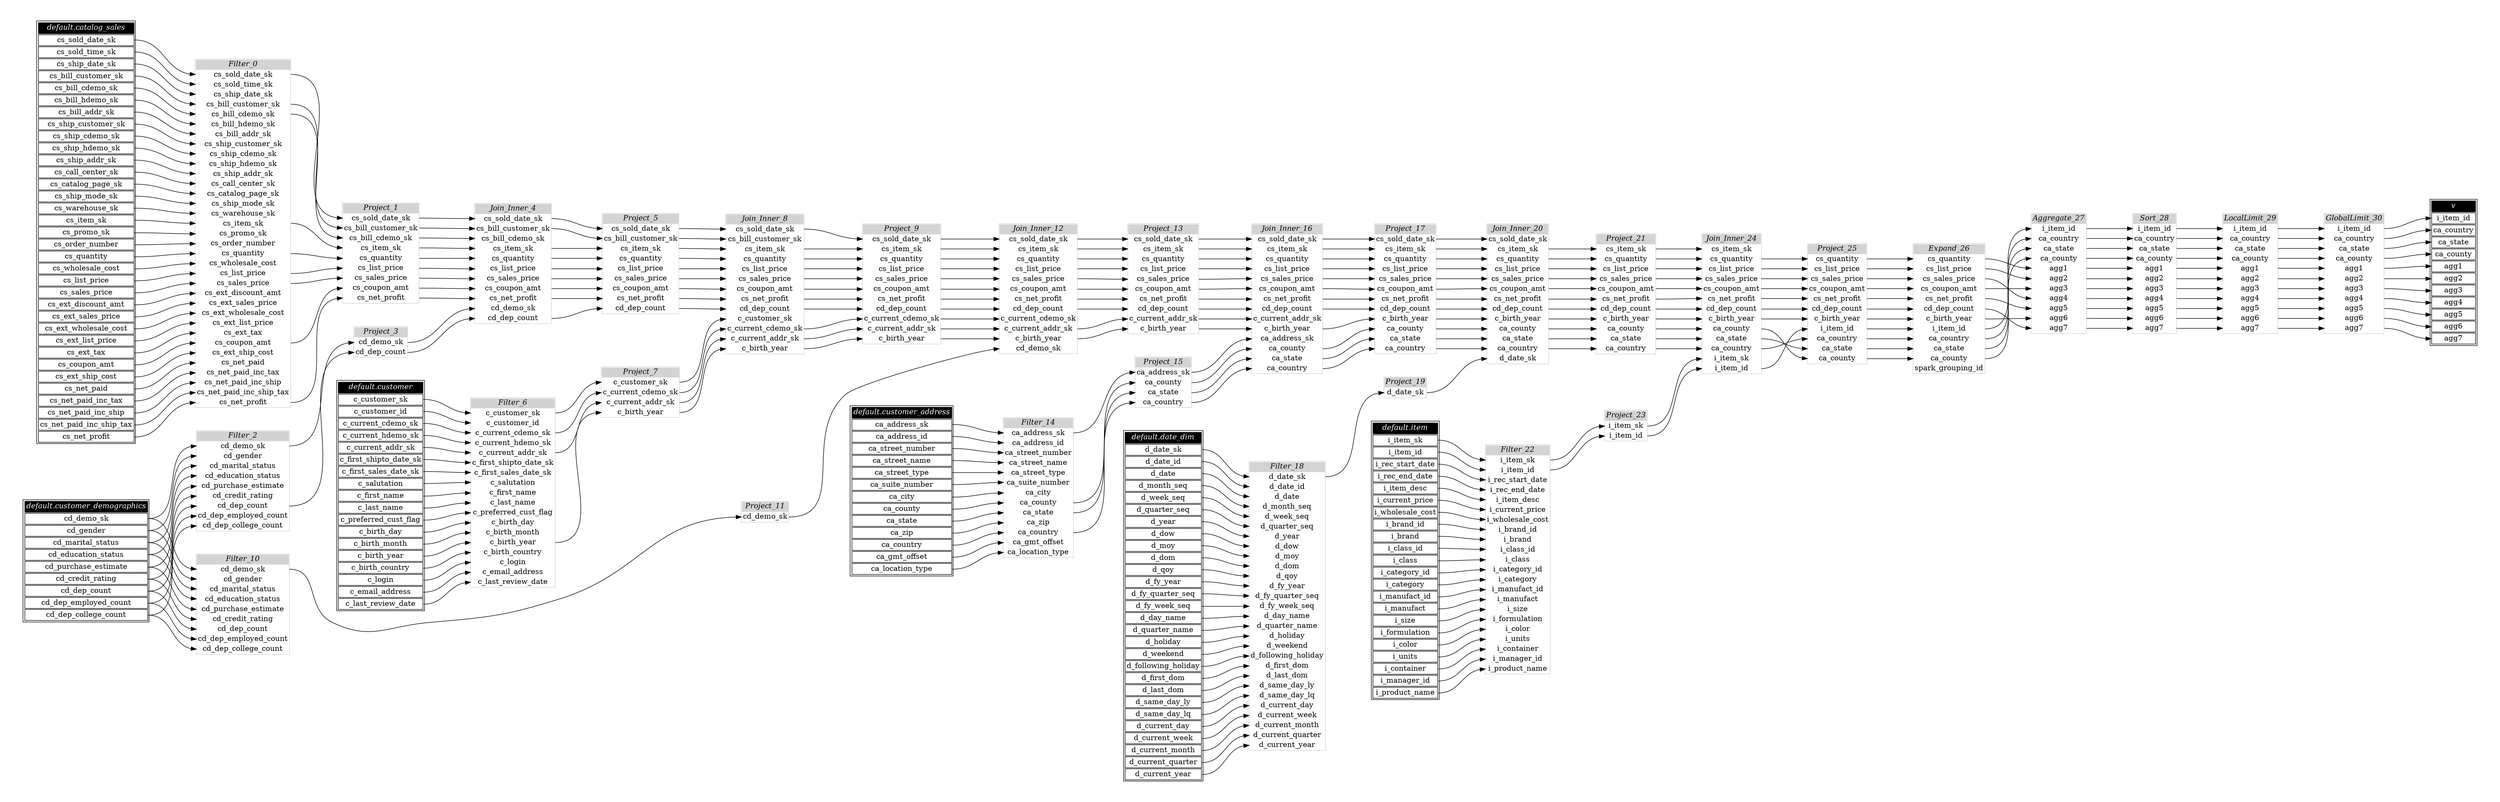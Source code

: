 // Automatically generated by TPCDSFlowTestSuite


digraph {
  graph [pad="0.5" nodesep="0.5" ranksep="1" fontname="Helvetica" rankdir=LR];
  node [shape=plaintext]

  
"Aggregate_27" [label=<
<table color="lightgray" border="1" cellborder="0" cellspacing="0">
  <tr><td bgcolor="lightgray" port="nodeName"><i>Aggregate_27</i></td></tr>
  <tr><td port="0">i_item_id</td></tr>
<tr><td port="1">ca_country</td></tr>
<tr><td port="2">ca_state</td></tr>
<tr><td port="3">ca_county</td></tr>
<tr><td port="4">agg1</td></tr>
<tr><td port="5">agg2</td></tr>
<tr><td port="6">agg3</td></tr>
<tr><td port="7">agg4</td></tr>
<tr><td port="8">agg5</td></tr>
<tr><td port="9">agg6</td></tr>
<tr><td port="10">agg7</td></tr>
</table>>];
     

"Expand_26" [label=<
<table color="lightgray" border="1" cellborder="0" cellspacing="0">
  <tr><td bgcolor="lightgray" port="nodeName"><i>Expand_26</i></td></tr>
  <tr><td port="0">cs_quantity</td></tr>
<tr><td port="1">cs_list_price</td></tr>
<tr><td port="2">cs_sales_price</td></tr>
<tr><td port="3">cs_coupon_amt</td></tr>
<tr><td port="4">cs_net_profit</td></tr>
<tr><td port="5">cd_dep_count</td></tr>
<tr><td port="6">c_birth_year</td></tr>
<tr><td port="7">i_item_id</td></tr>
<tr><td port="8">ca_country</td></tr>
<tr><td port="9">ca_state</td></tr>
<tr><td port="10">ca_county</td></tr>
<tr><td port="11">spark_grouping_id</td></tr>
</table>>];
     

"Filter_0" [label=<
<table color="lightgray" border="1" cellborder="0" cellspacing="0">
  <tr><td bgcolor="lightgray" port="nodeName"><i>Filter_0</i></td></tr>
  <tr><td port="0">cs_sold_date_sk</td></tr>
<tr><td port="1">cs_sold_time_sk</td></tr>
<tr><td port="2">cs_ship_date_sk</td></tr>
<tr><td port="3">cs_bill_customer_sk</td></tr>
<tr><td port="4">cs_bill_cdemo_sk</td></tr>
<tr><td port="5">cs_bill_hdemo_sk</td></tr>
<tr><td port="6">cs_bill_addr_sk</td></tr>
<tr><td port="7">cs_ship_customer_sk</td></tr>
<tr><td port="8">cs_ship_cdemo_sk</td></tr>
<tr><td port="9">cs_ship_hdemo_sk</td></tr>
<tr><td port="10">cs_ship_addr_sk</td></tr>
<tr><td port="11">cs_call_center_sk</td></tr>
<tr><td port="12">cs_catalog_page_sk</td></tr>
<tr><td port="13">cs_ship_mode_sk</td></tr>
<tr><td port="14">cs_warehouse_sk</td></tr>
<tr><td port="15">cs_item_sk</td></tr>
<tr><td port="16">cs_promo_sk</td></tr>
<tr><td port="17">cs_order_number</td></tr>
<tr><td port="18">cs_quantity</td></tr>
<tr><td port="19">cs_wholesale_cost</td></tr>
<tr><td port="20">cs_list_price</td></tr>
<tr><td port="21">cs_sales_price</td></tr>
<tr><td port="22">cs_ext_discount_amt</td></tr>
<tr><td port="23">cs_ext_sales_price</td></tr>
<tr><td port="24">cs_ext_wholesale_cost</td></tr>
<tr><td port="25">cs_ext_list_price</td></tr>
<tr><td port="26">cs_ext_tax</td></tr>
<tr><td port="27">cs_coupon_amt</td></tr>
<tr><td port="28">cs_ext_ship_cost</td></tr>
<tr><td port="29">cs_net_paid</td></tr>
<tr><td port="30">cs_net_paid_inc_tax</td></tr>
<tr><td port="31">cs_net_paid_inc_ship</td></tr>
<tr><td port="32">cs_net_paid_inc_ship_tax</td></tr>
<tr><td port="33">cs_net_profit</td></tr>
</table>>];
     

"Filter_10" [label=<
<table color="lightgray" border="1" cellborder="0" cellspacing="0">
  <tr><td bgcolor="lightgray" port="nodeName"><i>Filter_10</i></td></tr>
  <tr><td port="0">cd_demo_sk</td></tr>
<tr><td port="1">cd_gender</td></tr>
<tr><td port="2">cd_marital_status</td></tr>
<tr><td port="3">cd_education_status</td></tr>
<tr><td port="4">cd_purchase_estimate</td></tr>
<tr><td port="5">cd_credit_rating</td></tr>
<tr><td port="6">cd_dep_count</td></tr>
<tr><td port="7">cd_dep_employed_count</td></tr>
<tr><td port="8">cd_dep_college_count</td></tr>
</table>>];
     

"Filter_14" [label=<
<table color="lightgray" border="1" cellborder="0" cellspacing="0">
  <tr><td bgcolor="lightgray" port="nodeName"><i>Filter_14</i></td></tr>
  <tr><td port="0">ca_address_sk</td></tr>
<tr><td port="1">ca_address_id</td></tr>
<tr><td port="2">ca_street_number</td></tr>
<tr><td port="3">ca_street_name</td></tr>
<tr><td port="4">ca_street_type</td></tr>
<tr><td port="5">ca_suite_number</td></tr>
<tr><td port="6">ca_city</td></tr>
<tr><td port="7">ca_county</td></tr>
<tr><td port="8">ca_state</td></tr>
<tr><td port="9">ca_zip</td></tr>
<tr><td port="10">ca_country</td></tr>
<tr><td port="11">ca_gmt_offset</td></tr>
<tr><td port="12">ca_location_type</td></tr>
</table>>];
     

"Filter_18" [label=<
<table color="lightgray" border="1" cellborder="0" cellspacing="0">
  <tr><td bgcolor="lightgray" port="nodeName"><i>Filter_18</i></td></tr>
  <tr><td port="0">d_date_sk</td></tr>
<tr><td port="1">d_date_id</td></tr>
<tr><td port="2">d_date</td></tr>
<tr><td port="3">d_month_seq</td></tr>
<tr><td port="4">d_week_seq</td></tr>
<tr><td port="5">d_quarter_seq</td></tr>
<tr><td port="6">d_year</td></tr>
<tr><td port="7">d_dow</td></tr>
<tr><td port="8">d_moy</td></tr>
<tr><td port="9">d_dom</td></tr>
<tr><td port="10">d_qoy</td></tr>
<tr><td port="11">d_fy_year</td></tr>
<tr><td port="12">d_fy_quarter_seq</td></tr>
<tr><td port="13">d_fy_week_seq</td></tr>
<tr><td port="14">d_day_name</td></tr>
<tr><td port="15">d_quarter_name</td></tr>
<tr><td port="16">d_holiday</td></tr>
<tr><td port="17">d_weekend</td></tr>
<tr><td port="18">d_following_holiday</td></tr>
<tr><td port="19">d_first_dom</td></tr>
<tr><td port="20">d_last_dom</td></tr>
<tr><td port="21">d_same_day_ly</td></tr>
<tr><td port="22">d_same_day_lq</td></tr>
<tr><td port="23">d_current_day</td></tr>
<tr><td port="24">d_current_week</td></tr>
<tr><td port="25">d_current_month</td></tr>
<tr><td port="26">d_current_quarter</td></tr>
<tr><td port="27">d_current_year</td></tr>
</table>>];
     

"Filter_2" [label=<
<table color="lightgray" border="1" cellborder="0" cellspacing="0">
  <tr><td bgcolor="lightgray" port="nodeName"><i>Filter_2</i></td></tr>
  <tr><td port="0">cd_demo_sk</td></tr>
<tr><td port="1">cd_gender</td></tr>
<tr><td port="2">cd_marital_status</td></tr>
<tr><td port="3">cd_education_status</td></tr>
<tr><td port="4">cd_purchase_estimate</td></tr>
<tr><td port="5">cd_credit_rating</td></tr>
<tr><td port="6">cd_dep_count</td></tr>
<tr><td port="7">cd_dep_employed_count</td></tr>
<tr><td port="8">cd_dep_college_count</td></tr>
</table>>];
     

"Filter_22" [label=<
<table color="lightgray" border="1" cellborder="0" cellspacing="0">
  <tr><td bgcolor="lightgray" port="nodeName"><i>Filter_22</i></td></tr>
  <tr><td port="0">i_item_sk</td></tr>
<tr><td port="1">i_item_id</td></tr>
<tr><td port="2">i_rec_start_date</td></tr>
<tr><td port="3">i_rec_end_date</td></tr>
<tr><td port="4">i_item_desc</td></tr>
<tr><td port="5">i_current_price</td></tr>
<tr><td port="6">i_wholesale_cost</td></tr>
<tr><td port="7">i_brand_id</td></tr>
<tr><td port="8">i_brand</td></tr>
<tr><td port="9">i_class_id</td></tr>
<tr><td port="10">i_class</td></tr>
<tr><td port="11">i_category_id</td></tr>
<tr><td port="12">i_category</td></tr>
<tr><td port="13">i_manufact_id</td></tr>
<tr><td port="14">i_manufact</td></tr>
<tr><td port="15">i_size</td></tr>
<tr><td port="16">i_formulation</td></tr>
<tr><td port="17">i_color</td></tr>
<tr><td port="18">i_units</td></tr>
<tr><td port="19">i_container</td></tr>
<tr><td port="20">i_manager_id</td></tr>
<tr><td port="21">i_product_name</td></tr>
</table>>];
     

"Filter_6" [label=<
<table color="lightgray" border="1" cellborder="0" cellspacing="0">
  <tr><td bgcolor="lightgray" port="nodeName"><i>Filter_6</i></td></tr>
  <tr><td port="0">c_customer_sk</td></tr>
<tr><td port="1">c_customer_id</td></tr>
<tr><td port="2">c_current_cdemo_sk</td></tr>
<tr><td port="3">c_current_hdemo_sk</td></tr>
<tr><td port="4">c_current_addr_sk</td></tr>
<tr><td port="5">c_first_shipto_date_sk</td></tr>
<tr><td port="6">c_first_sales_date_sk</td></tr>
<tr><td port="7">c_salutation</td></tr>
<tr><td port="8">c_first_name</td></tr>
<tr><td port="9">c_last_name</td></tr>
<tr><td port="10">c_preferred_cust_flag</td></tr>
<tr><td port="11">c_birth_day</td></tr>
<tr><td port="12">c_birth_month</td></tr>
<tr><td port="13">c_birth_year</td></tr>
<tr><td port="14">c_birth_country</td></tr>
<tr><td port="15">c_login</td></tr>
<tr><td port="16">c_email_address</td></tr>
<tr><td port="17">c_last_review_date</td></tr>
</table>>];
     

"GlobalLimit_30" [label=<
<table color="lightgray" border="1" cellborder="0" cellspacing="0">
  <tr><td bgcolor="lightgray" port="nodeName"><i>GlobalLimit_30</i></td></tr>
  <tr><td port="0">i_item_id</td></tr>
<tr><td port="1">ca_country</td></tr>
<tr><td port="2">ca_state</td></tr>
<tr><td port="3">ca_county</td></tr>
<tr><td port="4">agg1</td></tr>
<tr><td port="5">agg2</td></tr>
<tr><td port="6">agg3</td></tr>
<tr><td port="7">agg4</td></tr>
<tr><td port="8">agg5</td></tr>
<tr><td port="9">agg6</td></tr>
<tr><td port="10">agg7</td></tr>
</table>>];
     

"Join_Inner_12" [label=<
<table color="lightgray" border="1" cellborder="0" cellspacing="0">
  <tr><td bgcolor="lightgray" port="nodeName"><i>Join_Inner_12</i></td></tr>
  <tr><td port="0">cs_sold_date_sk</td></tr>
<tr><td port="1">cs_item_sk</td></tr>
<tr><td port="2">cs_quantity</td></tr>
<tr><td port="3">cs_list_price</td></tr>
<tr><td port="4">cs_sales_price</td></tr>
<tr><td port="5">cs_coupon_amt</td></tr>
<tr><td port="6">cs_net_profit</td></tr>
<tr><td port="7">cd_dep_count</td></tr>
<tr><td port="8">c_current_cdemo_sk</td></tr>
<tr><td port="9">c_current_addr_sk</td></tr>
<tr><td port="10">c_birth_year</td></tr>
<tr><td port="11">cd_demo_sk</td></tr>
</table>>];
     

"Join_Inner_16" [label=<
<table color="lightgray" border="1" cellborder="0" cellspacing="0">
  <tr><td bgcolor="lightgray" port="nodeName"><i>Join_Inner_16</i></td></tr>
  <tr><td port="0">cs_sold_date_sk</td></tr>
<tr><td port="1">cs_item_sk</td></tr>
<tr><td port="2">cs_quantity</td></tr>
<tr><td port="3">cs_list_price</td></tr>
<tr><td port="4">cs_sales_price</td></tr>
<tr><td port="5">cs_coupon_amt</td></tr>
<tr><td port="6">cs_net_profit</td></tr>
<tr><td port="7">cd_dep_count</td></tr>
<tr><td port="8">c_current_addr_sk</td></tr>
<tr><td port="9">c_birth_year</td></tr>
<tr><td port="10">ca_address_sk</td></tr>
<tr><td port="11">ca_county</td></tr>
<tr><td port="12">ca_state</td></tr>
<tr><td port="13">ca_country</td></tr>
</table>>];
     

"Join_Inner_20" [label=<
<table color="lightgray" border="1" cellborder="0" cellspacing="0">
  <tr><td bgcolor="lightgray" port="nodeName"><i>Join_Inner_20</i></td></tr>
  <tr><td port="0">cs_sold_date_sk</td></tr>
<tr><td port="1">cs_item_sk</td></tr>
<tr><td port="2">cs_quantity</td></tr>
<tr><td port="3">cs_list_price</td></tr>
<tr><td port="4">cs_sales_price</td></tr>
<tr><td port="5">cs_coupon_amt</td></tr>
<tr><td port="6">cs_net_profit</td></tr>
<tr><td port="7">cd_dep_count</td></tr>
<tr><td port="8">c_birth_year</td></tr>
<tr><td port="9">ca_county</td></tr>
<tr><td port="10">ca_state</td></tr>
<tr><td port="11">ca_country</td></tr>
<tr><td port="12">d_date_sk</td></tr>
</table>>];
     

"Join_Inner_24" [label=<
<table color="lightgray" border="1" cellborder="0" cellspacing="0">
  <tr><td bgcolor="lightgray" port="nodeName"><i>Join_Inner_24</i></td></tr>
  <tr><td port="0">cs_item_sk</td></tr>
<tr><td port="1">cs_quantity</td></tr>
<tr><td port="2">cs_list_price</td></tr>
<tr><td port="3">cs_sales_price</td></tr>
<tr><td port="4">cs_coupon_amt</td></tr>
<tr><td port="5">cs_net_profit</td></tr>
<tr><td port="6">cd_dep_count</td></tr>
<tr><td port="7">c_birth_year</td></tr>
<tr><td port="8">ca_county</td></tr>
<tr><td port="9">ca_state</td></tr>
<tr><td port="10">ca_country</td></tr>
<tr><td port="11">i_item_sk</td></tr>
<tr><td port="12">i_item_id</td></tr>
</table>>];
     

"Join_Inner_4" [label=<
<table color="lightgray" border="1" cellborder="0" cellspacing="0">
  <tr><td bgcolor="lightgray" port="nodeName"><i>Join_Inner_4</i></td></tr>
  <tr><td port="0">cs_sold_date_sk</td></tr>
<tr><td port="1">cs_bill_customer_sk</td></tr>
<tr><td port="2">cs_bill_cdemo_sk</td></tr>
<tr><td port="3">cs_item_sk</td></tr>
<tr><td port="4">cs_quantity</td></tr>
<tr><td port="5">cs_list_price</td></tr>
<tr><td port="6">cs_sales_price</td></tr>
<tr><td port="7">cs_coupon_amt</td></tr>
<tr><td port="8">cs_net_profit</td></tr>
<tr><td port="9">cd_demo_sk</td></tr>
<tr><td port="10">cd_dep_count</td></tr>
</table>>];
     

"Join_Inner_8" [label=<
<table color="lightgray" border="1" cellborder="0" cellspacing="0">
  <tr><td bgcolor="lightgray" port="nodeName"><i>Join_Inner_8</i></td></tr>
  <tr><td port="0">cs_sold_date_sk</td></tr>
<tr><td port="1">cs_bill_customer_sk</td></tr>
<tr><td port="2">cs_item_sk</td></tr>
<tr><td port="3">cs_quantity</td></tr>
<tr><td port="4">cs_list_price</td></tr>
<tr><td port="5">cs_sales_price</td></tr>
<tr><td port="6">cs_coupon_amt</td></tr>
<tr><td port="7">cs_net_profit</td></tr>
<tr><td port="8">cd_dep_count</td></tr>
<tr><td port="9">c_customer_sk</td></tr>
<tr><td port="10">c_current_cdemo_sk</td></tr>
<tr><td port="11">c_current_addr_sk</td></tr>
<tr><td port="12">c_birth_year</td></tr>
</table>>];
     

"LocalLimit_29" [label=<
<table color="lightgray" border="1" cellborder="0" cellspacing="0">
  <tr><td bgcolor="lightgray" port="nodeName"><i>LocalLimit_29</i></td></tr>
  <tr><td port="0">i_item_id</td></tr>
<tr><td port="1">ca_country</td></tr>
<tr><td port="2">ca_state</td></tr>
<tr><td port="3">ca_county</td></tr>
<tr><td port="4">agg1</td></tr>
<tr><td port="5">agg2</td></tr>
<tr><td port="6">agg3</td></tr>
<tr><td port="7">agg4</td></tr>
<tr><td port="8">agg5</td></tr>
<tr><td port="9">agg6</td></tr>
<tr><td port="10">agg7</td></tr>
</table>>];
     

"Project_1" [label=<
<table color="lightgray" border="1" cellborder="0" cellspacing="0">
  <tr><td bgcolor="lightgray" port="nodeName"><i>Project_1</i></td></tr>
  <tr><td port="0">cs_sold_date_sk</td></tr>
<tr><td port="1">cs_bill_customer_sk</td></tr>
<tr><td port="2">cs_bill_cdemo_sk</td></tr>
<tr><td port="3">cs_item_sk</td></tr>
<tr><td port="4">cs_quantity</td></tr>
<tr><td port="5">cs_list_price</td></tr>
<tr><td port="6">cs_sales_price</td></tr>
<tr><td port="7">cs_coupon_amt</td></tr>
<tr><td port="8">cs_net_profit</td></tr>
</table>>];
     

"Project_11" [label=<
<table color="lightgray" border="1" cellborder="0" cellspacing="0">
  <tr><td bgcolor="lightgray" port="nodeName"><i>Project_11</i></td></tr>
  <tr><td port="0">cd_demo_sk</td></tr>
</table>>];
     

"Project_13" [label=<
<table color="lightgray" border="1" cellborder="0" cellspacing="0">
  <tr><td bgcolor="lightgray" port="nodeName"><i>Project_13</i></td></tr>
  <tr><td port="0">cs_sold_date_sk</td></tr>
<tr><td port="1">cs_item_sk</td></tr>
<tr><td port="2">cs_quantity</td></tr>
<tr><td port="3">cs_list_price</td></tr>
<tr><td port="4">cs_sales_price</td></tr>
<tr><td port="5">cs_coupon_amt</td></tr>
<tr><td port="6">cs_net_profit</td></tr>
<tr><td port="7">cd_dep_count</td></tr>
<tr><td port="8">c_current_addr_sk</td></tr>
<tr><td port="9">c_birth_year</td></tr>
</table>>];
     

"Project_15" [label=<
<table color="lightgray" border="1" cellborder="0" cellspacing="0">
  <tr><td bgcolor="lightgray" port="nodeName"><i>Project_15</i></td></tr>
  <tr><td port="0">ca_address_sk</td></tr>
<tr><td port="1">ca_county</td></tr>
<tr><td port="2">ca_state</td></tr>
<tr><td port="3">ca_country</td></tr>
</table>>];
     

"Project_17" [label=<
<table color="lightgray" border="1" cellborder="0" cellspacing="0">
  <tr><td bgcolor="lightgray" port="nodeName"><i>Project_17</i></td></tr>
  <tr><td port="0">cs_sold_date_sk</td></tr>
<tr><td port="1">cs_item_sk</td></tr>
<tr><td port="2">cs_quantity</td></tr>
<tr><td port="3">cs_list_price</td></tr>
<tr><td port="4">cs_sales_price</td></tr>
<tr><td port="5">cs_coupon_amt</td></tr>
<tr><td port="6">cs_net_profit</td></tr>
<tr><td port="7">cd_dep_count</td></tr>
<tr><td port="8">c_birth_year</td></tr>
<tr><td port="9">ca_county</td></tr>
<tr><td port="10">ca_state</td></tr>
<tr><td port="11">ca_country</td></tr>
</table>>];
     

"Project_19" [label=<
<table color="lightgray" border="1" cellborder="0" cellspacing="0">
  <tr><td bgcolor="lightgray" port="nodeName"><i>Project_19</i></td></tr>
  <tr><td port="0">d_date_sk</td></tr>
</table>>];
     

"Project_21" [label=<
<table color="lightgray" border="1" cellborder="0" cellspacing="0">
  <tr><td bgcolor="lightgray" port="nodeName"><i>Project_21</i></td></tr>
  <tr><td port="0">cs_item_sk</td></tr>
<tr><td port="1">cs_quantity</td></tr>
<tr><td port="2">cs_list_price</td></tr>
<tr><td port="3">cs_sales_price</td></tr>
<tr><td port="4">cs_coupon_amt</td></tr>
<tr><td port="5">cs_net_profit</td></tr>
<tr><td port="6">cd_dep_count</td></tr>
<tr><td port="7">c_birth_year</td></tr>
<tr><td port="8">ca_county</td></tr>
<tr><td port="9">ca_state</td></tr>
<tr><td port="10">ca_country</td></tr>
</table>>];
     

"Project_23" [label=<
<table color="lightgray" border="1" cellborder="0" cellspacing="0">
  <tr><td bgcolor="lightgray" port="nodeName"><i>Project_23</i></td></tr>
  <tr><td port="0">i_item_sk</td></tr>
<tr><td port="1">i_item_id</td></tr>
</table>>];
     

"Project_25" [label=<
<table color="lightgray" border="1" cellborder="0" cellspacing="0">
  <tr><td bgcolor="lightgray" port="nodeName"><i>Project_25</i></td></tr>
  <tr><td port="0">cs_quantity</td></tr>
<tr><td port="1">cs_list_price</td></tr>
<tr><td port="2">cs_sales_price</td></tr>
<tr><td port="3">cs_coupon_amt</td></tr>
<tr><td port="4">cs_net_profit</td></tr>
<tr><td port="5">cd_dep_count</td></tr>
<tr><td port="6">c_birth_year</td></tr>
<tr><td port="7">i_item_id</td></tr>
<tr><td port="8">ca_country</td></tr>
<tr><td port="9">ca_state</td></tr>
<tr><td port="10">ca_county</td></tr>
</table>>];
     

"Project_3" [label=<
<table color="lightgray" border="1" cellborder="0" cellspacing="0">
  <tr><td bgcolor="lightgray" port="nodeName"><i>Project_3</i></td></tr>
  <tr><td port="0">cd_demo_sk</td></tr>
<tr><td port="1">cd_dep_count</td></tr>
</table>>];
     

"Project_5" [label=<
<table color="lightgray" border="1" cellborder="0" cellspacing="0">
  <tr><td bgcolor="lightgray" port="nodeName"><i>Project_5</i></td></tr>
  <tr><td port="0">cs_sold_date_sk</td></tr>
<tr><td port="1">cs_bill_customer_sk</td></tr>
<tr><td port="2">cs_item_sk</td></tr>
<tr><td port="3">cs_quantity</td></tr>
<tr><td port="4">cs_list_price</td></tr>
<tr><td port="5">cs_sales_price</td></tr>
<tr><td port="6">cs_coupon_amt</td></tr>
<tr><td port="7">cs_net_profit</td></tr>
<tr><td port="8">cd_dep_count</td></tr>
</table>>];
     

"Project_7" [label=<
<table color="lightgray" border="1" cellborder="0" cellspacing="0">
  <tr><td bgcolor="lightgray" port="nodeName"><i>Project_7</i></td></tr>
  <tr><td port="0">c_customer_sk</td></tr>
<tr><td port="1">c_current_cdemo_sk</td></tr>
<tr><td port="2">c_current_addr_sk</td></tr>
<tr><td port="3">c_birth_year</td></tr>
</table>>];
     

"Project_9" [label=<
<table color="lightgray" border="1" cellborder="0" cellspacing="0">
  <tr><td bgcolor="lightgray" port="nodeName"><i>Project_9</i></td></tr>
  <tr><td port="0">cs_sold_date_sk</td></tr>
<tr><td port="1">cs_item_sk</td></tr>
<tr><td port="2">cs_quantity</td></tr>
<tr><td port="3">cs_list_price</td></tr>
<tr><td port="4">cs_sales_price</td></tr>
<tr><td port="5">cs_coupon_amt</td></tr>
<tr><td port="6">cs_net_profit</td></tr>
<tr><td port="7">cd_dep_count</td></tr>
<tr><td port="8">c_current_cdemo_sk</td></tr>
<tr><td port="9">c_current_addr_sk</td></tr>
<tr><td port="10">c_birth_year</td></tr>
</table>>];
     

"Sort_28" [label=<
<table color="lightgray" border="1" cellborder="0" cellspacing="0">
  <tr><td bgcolor="lightgray" port="nodeName"><i>Sort_28</i></td></tr>
  <tr><td port="0">i_item_id</td></tr>
<tr><td port="1">ca_country</td></tr>
<tr><td port="2">ca_state</td></tr>
<tr><td port="3">ca_county</td></tr>
<tr><td port="4">agg1</td></tr>
<tr><td port="5">agg2</td></tr>
<tr><td port="6">agg3</td></tr>
<tr><td port="7">agg4</td></tr>
<tr><td port="8">agg5</td></tr>
<tr><td port="9">agg6</td></tr>
<tr><td port="10">agg7</td></tr>
</table>>];
     

"default.catalog_sales" [color="black" label=<
<table>
  <tr><td bgcolor="black" port="nodeName"><i><font color="white">default.catalog_sales</font></i></td></tr>
  <tr><td port="0">cs_sold_date_sk</td></tr>
<tr><td port="1">cs_sold_time_sk</td></tr>
<tr><td port="2">cs_ship_date_sk</td></tr>
<tr><td port="3">cs_bill_customer_sk</td></tr>
<tr><td port="4">cs_bill_cdemo_sk</td></tr>
<tr><td port="5">cs_bill_hdemo_sk</td></tr>
<tr><td port="6">cs_bill_addr_sk</td></tr>
<tr><td port="7">cs_ship_customer_sk</td></tr>
<tr><td port="8">cs_ship_cdemo_sk</td></tr>
<tr><td port="9">cs_ship_hdemo_sk</td></tr>
<tr><td port="10">cs_ship_addr_sk</td></tr>
<tr><td port="11">cs_call_center_sk</td></tr>
<tr><td port="12">cs_catalog_page_sk</td></tr>
<tr><td port="13">cs_ship_mode_sk</td></tr>
<tr><td port="14">cs_warehouse_sk</td></tr>
<tr><td port="15">cs_item_sk</td></tr>
<tr><td port="16">cs_promo_sk</td></tr>
<tr><td port="17">cs_order_number</td></tr>
<tr><td port="18">cs_quantity</td></tr>
<tr><td port="19">cs_wholesale_cost</td></tr>
<tr><td port="20">cs_list_price</td></tr>
<tr><td port="21">cs_sales_price</td></tr>
<tr><td port="22">cs_ext_discount_amt</td></tr>
<tr><td port="23">cs_ext_sales_price</td></tr>
<tr><td port="24">cs_ext_wholesale_cost</td></tr>
<tr><td port="25">cs_ext_list_price</td></tr>
<tr><td port="26">cs_ext_tax</td></tr>
<tr><td port="27">cs_coupon_amt</td></tr>
<tr><td port="28">cs_ext_ship_cost</td></tr>
<tr><td port="29">cs_net_paid</td></tr>
<tr><td port="30">cs_net_paid_inc_tax</td></tr>
<tr><td port="31">cs_net_paid_inc_ship</td></tr>
<tr><td port="32">cs_net_paid_inc_ship_tax</td></tr>
<tr><td port="33">cs_net_profit</td></tr>
</table>>];
     

"default.customer" [color="black" label=<
<table>
  <tr><td bgcolor="black" port="nodeName"><i><font color="white">default.customer</font></i></td></tr>
  <tr><td port="0">c_customer_sk</td></tr>
<tr><td port="1">c_customer_id</td></tr>
<tr><td port="2">c_current_cdemo_sk</td></tr>
<tr><td port="3">c_current_hdemo_sk</td></tr>
<tr><td port="4">c_current_addr_sk</td></tr>
<tr><td port="5">c_first_shipto_date_sk</td></tr>
<tr><td port="6">c_first_sales_date_sk</td></tr>
<tr><td port="7">c_salutation</td></tr>
<tr><td port="8">c_first_name</td></tr>
<tr><td port="9">c_last_name</td></tr>
<tr><td port="10">c_preferred_cust_flag</td></tr>
<tr><td port="11">c_birth_day</td></tr>
<tr><td port="12">c_birth_month</td></tr>
<tr><td port="13">c_birth_year</td></tr>
<tr><td port="14">c_birth_country</td></tr>
<tr><td port="15">c_login</td></tr>
<tr><td port="16">c_email_address</td></tr>
<tr><td port="17">c_last_review_date</td></tr>
</table>>];
     

"default.customer_address" [color="black" label=<
<table>
  <tr><td bgcolor="black" port="nodeName"><i><font color="white">default.customer_address</font></i></td></tr>
  <tr><td port="0">ca_address_sk</td></tr>
<tr><td port="1">ca_address_id</td></tr>
<tr><td port="2">ca_street_number</td></tr>
<tr><td port="3">ca_street_name</td></tr>
<tr><td port="4">ca_street_type</td></tr>
<tr><td port="5">ca_suite_number</td></tr>
<tr><td port="6">ca_city</td></tr>
<tr><td port="7">ca_county</td></tr>
<tr><td port="8">ca_state</td></tr>
<tr><td port="9">ca_zip</td></tr>
<tr><td port="10">ca_country</td></tr>
<tr><td port="11">ca_gmt_offset</td></tr>
<tr><td port="12">ca_location_type</td></tr>
</table>>];
     

"default.customer_demographics" [color="black" label=<
<table>
  <tr><td bgcolor="black" port="nodeName"><i><font color="white">default.customer_demographics</font></i></td></tr>
  <tr><td port="0">cd_demo_sk</td></tr>
<tr><td port="1">cd_gender</td></tr>
<tr><td port="2">cd_marital_status</td></tr>
<tr><td port="3">cd_education_status</td></tr>
<tr><td port="4">cd_purchase_estimate</td></tr>
<tr><td port="5">cd_credit_rating</td></tr>
<tr><td port="6">cd_dep_count</td></tr>
<tr><td port="7">cd_dep_employed_count</td></tr>
<tr><td port="8">cd_dep_college_count</td></tr>
</table>>];
     

"default.date_dim" [color="black" label=<
<table>
  <tr><td bgcolor="black" port="nodeName"><i><font color="white">default.date_dim</font></i></td></tr>
  <tr><td port="0">d_date_sk</td></tr>
<tr><td port="1">d_date_id</td></tr>
<tr><td port="2">d_date</td></tr>
<tr><td port="3">d_month_seq</td></tr>
<tr><td port="4">d_week_seq</td></tr>
<tr><td port="5">d_quarter_seq</td></tr>
<tr><td port="6">d_year</td></tr>
<tr><td port="7">d_dow</td></tr>
<tr><td port="8">d_moy</td></tr>
<tr><td port="9">d_dom</td></tr>
<tr><td port="10">d_qoy</td></tr>
<tr><td port="11">d_fy_year</td></tr>
<tr><td port="12">d_fy_quarter_seq</td></tr>
<tr><td port="13">d_fy_week_seq</td></tr>
<tr><td port="14">d_day_name</td></tr>
<tr><td port="15">d_quarter_name</td></tr>
<tr><td port="16">d_holiday</td></tr>
<tr><td port="17">d_weekend</td></tr>
<tr><td port="18">d_following_holiday</td></tr>
<tr><td port="19">d_first_dom</td></tr>
<tr><td port="20">d_last_dom</td></tr>
<tr><td port="21">d_same_day_ly</td></tr>
<tr><td port="22">d_same_day_lq</td></tr>
<tr><td port="23">d_current_day</td></tr>
<tr><td port="24">d_current_week</td></tr>
<tr><td port="25">d_current_month</td></tr>
<tr><td port="26">d_current_quarter</td></tr>
<tr><td port="27">d_current_year</td></tr>
</table>>];
     

"default.item" [color="black" label=<
<table>
  <tr><td bgcolor="black" port="nodeName"><i><font color="white">default.item</font></i></td></tr>
  <tr><td port="0">i_item_sk</td></tr>
<tr><td port="1">i_item_id</td></tr>
<tr><td port="2">i_rec_start_date</td></tr>
<tr><td port="3">i_rec_end_date</td></tr>
<tr><td port="4">i_item_desc</td></tr>
<tr><td port="5">i_current_price</td></tr>
<tr><td port="6">i_wholesale_cost</td></tr>
<tr><td port="7">i_brand_id</td></tr>
<tr><td port="8">i_brand</td></tr>
<tr><td port="9">i_class_id</td></tr>
<tr><td port="10">i_class</td></tr>
<tr><td port="11">i_category_id</td></tr>
<tr><td port="12">i_category</td></tr>
<tr><td port="13">i_manufact_id</td></tr>
<tr><td port="14">i_manufact</td></tr>
<tr><td port="15">i_size</td></tr>
<tr><td port="16">i_formulation</td></tr>
<tr><td port="17">i_color</td></tr>
<tr><td port="18">i_units</td></tr>
<tr><td port="19">i_container</td></tr>
<tr><td port="20">i_manager_id</td></tr>
<tr><td port="21">i_product_name</td></tr>
</table>>];
     

"v" [color="black" label=<
<table>
  <tr><td bgcolor="black" port="nodeName"><i><font color="white">v</font></i></td></tr>
  <tr><td port="0">i_item_id</td></tr>
<tr><td port="1">ca_country</td></tr>
<tr><td port="2">ca_state</td></tr>
<tr><td port="3">ca_county</td></tr>
<tr><td port="4">agg1</td></tr>
<tr><td port="5">agg2</td></tr>
<tr><td port="6">agg3</td></tr>
<tr><td port="7">agg4</td></tr>
<tr><td port="8">agg5</td></tr>
<tr><td port="9">agg6</td></tr>
<tr><td port="10">agg7</td></tr>
</table>>];
     
  "Aggregate_27":0 -> "Sort_28":0;
"Aggregate_27":1 -> "Sort_28":1;
"Aggregate_27":10 -> "Sort_28":10;
"Aggregate_27":2 -> "Sort_28":2;
"Aggregate_27":3 -> "Sort_28":3;
"Aggregate_27":4 -> "Sort_28":4;
"Aggregate_27":5 -> "Sort_28":5;
"Aggregate_27":6 -> "Sort_28":6;
"Aggregate_27":7 -> "Sort_28":7;
"Aggregate_27":8 -> "Sort_28":8;
"Aggregate_27":9 -> "Sort_28":9;
"Expand_26":0 -> "Aggregate_27":4;
"Expand_26":1 -> "Aggregate_27":5;
"Expand_26":10 -> "Aggregate_27":3;
"Expand_26":2 -> "Aggregate_27":7;
"Expand_26":3 -> "Aggregate_27":6;
"Expand_26":4 -> "Aggregate_27":8;
"Expand_26":5 -> "Aggregate_27":10;
"Expand_26":6 -> "Aggregate_27":9;
"Expand_26":7 -> "Aggregate_27":0;
"Expand_26":8 -> "Aggregate_27":1;
"Expand_26":9 -> "Aggregate_27":2;
"Filter_0":0 -> "Project_1":0;
"Filter_0":15 -> "Project_1":3;
"Filter_0":18 -> "Project_1":4;
"Filter_0":20 -> "Project_1":5;
"Filter_0":21 -> "Project_1":6;
"Filter_0":27 -> "Project_1":7;
"Filter_0":3 -> "Project_1":1;
"Filter_0":33 -> "Project_1":8;
"Filter_0":4 -> "Project_1":2;
"Filter_10":0 -> "Project_11":0;
"Filter_14":0 -> "Project_15":0;
"Filter_14":10 -> "Project_15":3;
"Filter_14":7 -> "Project_15":1;
"Filter_14":8 -> "Project_15":2;
"Filter_18":0 -> "Project_19":0;
"Filter_2":0 -> "Project_3":0;
"Filter_2":6 -> "Project_3":1;
"Filter_22":0 -> "Project_23":0;
"Filter_22":1 -> "Project_23":1;
"Filter_6":0 -> "Project_7":0;
"Filter_6":13 -> "Project_7":3;
"Filter_6":2 -> "Project_7":1;
"Filter_6":4 -> "Project_7":2;
"GlobalLimit_30":0 -> "v":0;
"GlobalLimit_30":1 -> "v":1;
"GlobalLimit_30":10 -> "v":10;
"GlobalLimit_30":2 -> "v":2;
"GlobalLimit_30":3 -> "v":3;
"GlobalLimit_30":4 -> "v":4;
"GlobalLimit_30":5 -> "v":5;
"GlobalLimit_30":6 -> "v":6;
"GlobalLimit_30":7 -> "v":7;
"GlobalLimit_30":8 -> "v":8;
"GlobalLimit_30":9 -> "v":9;
"Join_Inner_12":0 -> "Project_13":0;
"Join_Inner_12":1 -> "Project_13":1;
"Join_Inner_12":10 -> "Project_13":9;
"Join_Inner_12":2 -> "Project_13":2;
"Join_Inner_12":3 -> "Project_13":3;
"Join_Inner_12":4 -> "Project_13":4;
"Join_Inner_12":5 -> "Project_13":5;
"Join_Inner_12":6 -> "Project_13":6;
"Join_Inner_12":7 -> "Project_13":7;
"Join_Inner_12":9 -> "Project_13":8;
"Join_Inner_16":0 -> "Project_17":0;
"Join_Inner_16":1 -> "Project_17":1;
"Join_Inner_16":11 -> "Project_17":9;
"Join_Inner_16":12 -> "Project_17":10;
"Join_Inner_16":13 -> "Project_17":11;
"Join_Inner_16":2 -> "Project_17":2;
"Join_Inner_16":3 -> "Project_17":3;
"Join_Inner_16":4 -> "Project_17":4;
"Join_Inner_16":5 -> "Project_17":5;
"Join_Inner_16":6 -> "Project_17":6;
"Join_Inner_16":7 -> "Project_17":7;
"Join_Inner_16":9 -> "Project_17":8;
"Join_Inner_20":1 -> "Project_21":0;
"Join_Inner_20":10 -> "Project_21":9;
"Join_Inner_20":11 -> "Project_21":10;
"Join_Inner_20":2 -> "Project_21":1;
"Join_Inner_20":3 -> "Project_21":2;
"Join_Inner_20":4 -> "Project_21":3;
"Join_Inner_20":5 -> "Project_21":4;
"Join_Inner_20":6 -> "Project_21":5;
"Join_Inner_20":7 -> "Project_21":6;
"Join_Inner_20":8 -> "Project_21":7;
"Join_Inner_20":9 -> "Project_21":8;
"Join_Inner_24":1 -> "Project_25":0;
"Join_Inner_24":10 -> "Project_25":8;
"Join_Inner_24":12 -> "Project_25":7;
"Join_Inner_24":2 -> "Project_25":1;
"Join_Inner_24":3 -> "Project_25":2;
"Join_Inner_24":4 -> "Project_25":3;
"Join_Inner_24":5 -> "Project_25":4;
"Join_Inner_24":6 -> "Project_25":5;
"Join_Inner_24":7 -> "Project_25":6;
"Join_Inner_24":8 -> "Project_25":10;
"Join_Inner_24":9 -> "Project_25":9;
"Join_Inner_4":0 -> "Project_5":0;
"Join_Inner_4":1 -> "Project_5":1;
"Join_Inner_4":10 -> "Project_5":8;
"Join_Inner_4":3 -> "Project_5":2;
"Join_Inner_4":4 -> "Project_5":3;
"Join_Inner_4":5 -> "Project_5":4;
"Join_Inner_4":6 -> "Project_5":5;
"Join_Inner_4":7 -> "Project_5":6;
"Join_Inner_4":8 -> "Project_5":7;
"Join_Inner_8":0 -> "Project_9":0;
"Join_Inner_8":10 -> "Project_9":8;
"Join_Inner_8":11 -> "Project_9":9;
"Join_Inner_8":12 -> "Project_9":10;
"Join_Inner_8":2 -> "Project_9":1;
"Join_Inner_8":3 -> "Project_9":2;
"Join_Inner_8":4 -> "Project_9":3;
"Join_Inner_8":5 -> "Project_9":4;
"Join_Inner_8":6 -> "Project_9":5;
"Join_Inner_8":7 -> "Project_9":6;
"Join_Inner_8":8 -> "Project_9":7;
"LocalLimit_29":0 -> "GlobalLimit_30":0;
"LocalLimit_29":1 -> "GlobalLimit_30":1;
"LocalLimit_29":10 -> "GlobalLimit_30":10;
"LocalLimit_29":2 -> "GlobalLimit_30":2;
"LocalLimit_29":3 -> "GlobalLimit_30":3;
"LocalLimit_29":4 -> "GlobalLimit_30":4;
"LocalLimit_29":5 -> "GlobalLimit_30":5;
"LocalLimit_29":6 -> "GlobalLimit_30":6;
"LocalLimit_29":7 -> "GlobalLimit_30":7;
"LocalLimit_29":8 -> "GlobalLimit_30":8;
"LocalLimit_29":9 -> "GlobalLimit_30":9;
"Project_1":0 -> "Join_Inner_4":0;
"Project_1":1 -> "Join_Inner_4":1;
"Project_1":2 -> "Join_Inner_4":2;
"Project_1":3 -> "Join_Inner_4":3;
"Project_1":4 -> "Join_Inner_4":4;
"Project_1":5 -> "Join_Inner_4":5;
"Project_1":6 -> "Join_Inner_4":6;
"Project_1":7 -> "Join_Inner_4":7;
"Project_1":8 -> "Join_Inner_4":8;
"Project_11":0 -> "Join_Inner_12":11;
"Project_13":0 -> "Join_Inner_16":0;
"Project_13":1 -> "Join_Inner_16":1;
"Project_13":2 -> "Join_Inner_16":2;
"Project_13":3 -> "Join_Inner_16":3;
"Project_13":4 -> "Join_Inner_16":4;
"Project_13":5 -> "Join_Inner_16":5;
"Project_13":6 -> "Join_Inner_16":6;
"Project_13":7 -> "Join_Inner_16":7;
"Project_13":8 -> "Join_Inner_16":8;
"Project_13":9 -> "Join_Inner_16":9;
"Project_15":0 -> "Join_Inner_16":10;
"Project_15":1 -> "Join_Inner_16":11;
"Project_15":2 -> "Join_Inner_16":12;
"Project_15":3 -> "Join_Inner_16":13;
"Project_17":0 -> "Join_Inner_20":0;
"Project_17":1 -> "Join_Inner_20":1;
"Project_17":10 -> "Join_Inner_20":10;
"Project_17":11 -> "Join_Inner_20":11;
"Project_17":2 -> "Join_Inner_20":2;
"Project_17":3 -> "Join_Inner_20":3;
"Project_17":4 -> "Join_Inner_20":4;
"Project_17":5 -> "Join_Inner_20":5;
"Project_17":6 -> "Join_Inner_20":6;
"Project_17":7 -> "Join_Inner_20":7;
"Project_17":8 -> "Join_Inner_20":8;
"Project_17":9 -> "Join_Inner_20":9;
"Project_19":0 -> "Join_Inner_20":12;
"Project_21":0 -> "Join_Inner_24":0;
"Project_21":1 -> "Join_Inner_24":1;
"Project_21":10 -> "Join_Inner_24":10;
"Project_21":2 -> "Join_Inner_24":2;
"Project_21":3 -> "Join_Inner_24":3;
"Project_21":4 -> "Join_Inner_24":4;
"Project_21":5 -> "Join_Inner_24":5;
"Project_21":6 -> "Join_Inner_24":6;
"Project_21":7 -> "Join_Inner_24":7;
"Project_21":8 -> "Join_Inner_24":8;
"Project_21":9 -> "Join_Inner_24":9;
"Project_23":0 -> "Join_Inner_24":11;
"Project_23":1 -> "Join_Inner_24":12;
"Project_25":0 -> "Expand_26":0;
"Project_25":1 -> "Expand_26":1;
"Project_25":10 -> "Expand_26":10;
"Project_25":2 -> "Expand_26":2;
"Project_25":3 -> "Expand_26":3;
"Project_25":4 -> "Expand_26":4;
"Project_25":5 -> "Expand_26":5;
"Project_25":6 -> "Expand_26":6;
"Project_25":7 -> "Expand_26":7;
"Project_25":8 -> "Expand_26":8;
"Project_25":9 -> "Expand_26":9;
"Project_3":0 -> "Join_Inner_4":9;
"Project_3":1 -> "Join_Inner_4":10;
"Project_5":0 -> "Join_Inner_8":0;
"Project_5":1 -> "Join_Inner_8":1;
"Project_5":2 -> "Join_Inner_8":2;
"Project_5":3 -> "Join_Inner_8":3;
"Project_5":4 -> "Join_Inner_8":4;
"Project_5":5 -> "Join_Inner_8":5;
"Project_5":6 -> "Join_Inner_8":6;
"Project_5":7 -> "Join_Inner_8":7;
"Project_5":8 -> "Join_Inner_8":8;
"Project_7":0 -> "Join_Inner_8":9;
"Project_7":1 -> "Join_Inner_8":10;
"Project_7":2 -> "Join_Inner_8":11;
"Project_7":3 -> "Join_Inner_8":12;
"Project_9":0 -> "Join_Inner_12":0;
"Project_9":1 -> "Join_Inner_12":1;
"Project_9":10 -> "Join_Inner_12":10;
"Project_9":2 -> "Join_Inner_12":2;
"Project_9":3 -> "Join_Inner_12":3;
"Project_9":4 -> "Join_Inner_12":4;
"Project_9":5 -> "Join_Inner_12":5;
"Project_9":6 -> "Join_Inner_12":6;
"Project_9":7 -> "Join_Inner_12":7;
"Project_9":8 -> "Join_Inner_12":8;
"Project_9":9 -> "Join_Inner_12":9;
"Sort_28":0 -> "LocalLimit_29":0;
"Sort_28":1 -> "LocalLimit_29":1;
"Sort_28":10 -> "LocalLimit_29":10;
"Sort_28":2 -> "LocalLimit_29":2;
"Sort_28":3 -> "LocalLimit_29":3;
"Sort_28":4 -> "LocalLimit_29":4;
"Sort_28":5 -> "LocalLimit_29":5;
"Sort_28":6 -> "LocalLimit_29":6;
"Sort_28":7 -> "LocalLimit_29":7;
"Sort_28":8 -> "LocalLimit_29":8;
"Sort_28":9 -> "LocalLimit_29":9;
"default.catalog_sales":0 -> "Filter_0":0;
"default.catalog_sales":1 -> "Filter_0":1;
"default.catalog_sales":10 -> "Filter_0":10;
"default.catalog_sales":11 -> "Filter_0":11;
"default.catalog_sales":12 -> "Filter_0":12;
"default.catalog_sales":13 -> "Filter_0":13;
"default.catalog_sales":14 -> "Filter_0":14;
"default.catalog_sales":15 -> "Filter_0":15;
"default.catalog_sales":16 -> "Filter_0":16;
"default.catalog_sales":17 -> "Filter_0":17;
"default.catalog_sales":18 -> "Filter_0":18;
"default.catalog_sales":19 -> "Filter_0":19;
"default.catalog_sales":2 -> "Filter_0":2;
"default.catalog_sales":20 -> "Filter_0":20;
"default.catalog_sales":21 -> "Filter_0":21;
"default.catalog_sales":22 -> "Filter_0":22;
"default.catalog_sales":23 -> "Filter_0":23;
"default.catalog_sales":24 -> "Filter_0":24;
"default.catalog_sales":25 -> "Filter_0":25;
"default.catalog_sales":26 -> "Filter_0":26;
"default.catalog_sales":27 -> "Filter_0":27;
"default.catalog_sales":28 -> "Filter_0":28;
"default.catalog_sales":29 -> "Filter_0":29;
"default.catalog_sales":3 -> "Filter_0":3;
"default.catalog_sales":30 -> "Filter_0":30;
"default.catalog_sales":31 -> "Filter_0":31;
"default.catalog_sales":32 -> "Filter_0":32;
"default.catalog_sales":33 -> "Filter_0":33;
"default.catalog_sales":4 -> "Filter_0":4;
"default.catalog_sales":5 -> "Filter_0":5;
"default.catalog_sales":6 -> "Filter_0":6;
"default.catalog_sales":7 -> "Filter_0":7;
"default.catalog_sales":8 -> "Filter_0":8;
"default.catalog_sales":9 -> "Filter_0":9;
"default.customer":0 -> "Filter_6":0;
"default.customer":1 -> "Filter_6":1;
"default.customer":10 -> "Filter_6":10;
"default.customer":11 -> "Filter_6":11;
"default.customer":12 -> "Filter_6":12;
"default.customer":13 -> "Filter_6":13;
"default.customer":14 -> "Filter_6":14;
"default.customer":15 -> "Filter_6":15;
"default.customer":16 -> "Filter_6":16;
"default.customer":17 -> "Filter_6":17;
"default.customer":2 -> "Filter_6":2;
"default.customer":3 -> "Filter_6":3;
"default.customer":4 -> "Filter_6":4;
"default.customer":5 -> "Filter_6":5;
"default.customer":6 -> "Filter_6":6;
"default.customer":7 -> "Filter_6":7;
"default.customer":8 -> "Filter_6":8;
"default.customer":9 -> "Filter_6":9;
"default.customer_address":0 -> "Filter_14":0;
"default.customer_address":1 -> "Filter_14":1;
"default.customer_address":10 -> "Filter_14":10;
"default.customer_address":11 -> "Filter_14":11;
"default.customer_address":12 -> "Filter_14":12;
"default.customer_address":2 -> "Filter_14":2;
"default.customer_address":3 -> "Filter_14":3;
"default.customer_address":4 -> "Filter_14":4;
"default.customer_address":5 -> "Filter_14":5;
"default.customer_address":6 -> "Filter_14":6;
"default.customer_address":7 -> "Filter_14":7;
"default.customer_address":8 -> "Filter_14":8;
"default.customer_address":9 -> "Filter_14":9;
"default.customer_demographics":0 -> "Filter_10":0;
"default.customer_demographics":0 -> "Filter_2":0;
"default.customer_demographics":1 -> "Filter_10":1;
"default.customer_demographics":1 -> "Filter_2":1;
"default.customer_demographics":2 -> "Filter_10":2;
"default.customer_demographics":2 -> "Filter_2":2;
"default.customer_demographics":3 -> "Filter_10":3;
"default.customer_demographics":3 -> "Filter_2":3;
"default.customer_demographics":4 -> "Filter_10":4;
"default.customer_demographics":4 -> "Filter_2":4;
"default.customer_demographics":5 -> "Filter_10":5;
"default.customer_demographics":5 -> "Filter_2":5;
"default.customer_demographics":6 -> "Filter_10":6;
"default.customer_demographics":6 -> "Filter_2":6;
"default.customer_demographics":7 -> "Filter_10":7;
"default.customer_demographics":7 -> "Filter_2":7;
"default.customer_demographics":8 -> "Filter_10":8;
"default.customer_demographics":8 -> "Filter_2":8;
"default.date_dim":0 -> "Filter_18":0;
"default.date_dim":1 -> "Filter_18":1;
"default.date_dim":10 -> "Filter_18":10;
"default.date_dim":11 -> "Filter_18":11;
"default.date_dim":12 -> "Filter_18":12;
"default.date_dim":13 -> "Filter_18":13;
"default.date_dim":14 -> "Filter_18":14;
"default.date_dim":15 -> "Filter_18":15;
"default.date_dim":16 -> "Filter_18":16;
"default.date_dim":17 -> "Filter_18":17;
"default.date_dim":18 -> "Filter_18":18;
"default.date_dim":19 -> "Filter_18":19;
"default.date_dim":2 -> "Filter_18":2;
"default.date_dim":20 -> "Filter_18":20;
"default.date_dim":21 -> "Filter_18":21;
"default.date_dim":22 -> "Filter_18":22;
"default.date_dim":23 -> "Filter_18":23;
"default.date_dim":24 -> "Filter_18":24;
"default.date_dim":25 -> "Filter_18":25;
"default.date_dim":26 -> "Filter_18":26;
"default.date_dim":27 -> "Filter_18":27;
"default.date_dim":3 -> "Filter_18":3;
"default.date_dim":4 -> "Filter_18":4;
"default.date_dim":5 -> "Filter_18":5;
"default.date_dim":6 -> "Filter_18":6;
"default.date_dim":7 -> "Filter_18":7;
"default.date_dim":8 -> "Filter_18":8;
"default.date_dim":9 -> "Filter_18":9;
"default.item":0 -> "Filter_22":0;
"default.item":1 -> "Filter_22":1;
"default.item":10 -> "Filter_22":10;
"default.item":11 -> "Filter_22":11;
"default.item":12 -> "Filter_22":12;
"default.item":13 -> "Filter_22":13;
"default.item":14 -> "Filter_22":14;
"default.item":15 -> "Filter_22":15;
"default.item":16 -> "Filter_22":16;
"default.item":17 -> "Filter_22":17;
"default.item":18 -> "Filter_22":18;
"default.item":19 -> "Filter_22":19;
"default.item":2 -> "Filter_22":2;
"default.item":20 -> "Filter_22":20;
"default.item":21 -> "Filter_22":21;
"default.item":3 -> "Filter_22":3;
"default.item":4 -> "Filter_22":4;
"default.item":5 -> "Filter_22":5;
"default.item":6 -> "Filter_22":6;
"default.item":7 -> "Filter_22":7;
"default.item":8 -> "Filter_22":8;
"default.item":9 -> "Filter_22":9;
}
       